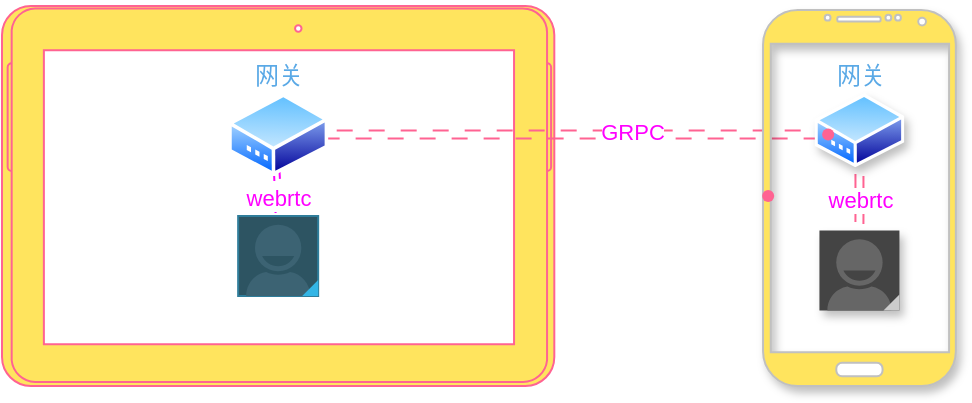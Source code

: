 <mxfile version="24.6.4" type="github">
  <diagram name="第 1 页" id="qJUk2OqxJq6HmsppOkG_">
    <mxGraphModel dx="683" dy="355" grid="1" gridSize="10" guides="1" tooltips="1" connect="1" arrows="1" fold="1" page="1" pageScale="1" pageWidth="827" pageHeight="1169" math="0" shadow="0">
      <root>
        <mxCell id="0" />
        <mxCell id="1" parent="0" />
        <mxCell id="OXSWfIvrHuzwoe7wkz2I-1" value="" style="verticalLabelPosition=bottom;verticalAlign=top;html=1;shadow=0;dashed=0;strokeWidth=1;shape=mxgraph.android.tab2;strokeColor=#FF6392;direction=north;labelBackgroundColor=none;fillColor=#FFE45E;fontColor=#5AA9E6;" parent="1" vertex="1">
          <mxGeometry x="175.005" y="240" width="276.15" height="190" as="geometry" />
        </mxCell>
        <mxCell id="OXSWfIvrHuzwoe7wkz2I-4" value="" style="edgeStyle=orthogonalEdgeStyle;rounded=0;orthogonalLoop=1;jettySize=auto;html=1;flowAnimation=1;labelBackgroundColor=none;strokeColor=#FF00FF;fontColor=default;shape=link;" parent="1" source="OXSWfIvrHuzwoe7wkz2I-2" target="OXSWfIvrHuzwoe7wkz2I-3" edge="1">
          <mxGeometry relative="1" as="geometry" />
        </mxCell>
        <mxCell id="ZqZ6sxTz-8CIvuPvBLW2-2" value="webrtc" style="edgeLabel;html=1;align=center;verticalAlign=middle;resizable=0;points=[];fontColor=#FF00FF;" parent="OXSWfIvrHuzwoe7wkz2I-4" vertex="1" connectable="0">
          <mxGeometry x="0.687" relative="1" as="geometry">
            <mxPoint as="offset" />
          </mxGeometry>
        </mxCell>
        <mxCell id="RgBnaH0uV-x38aNaTd1q-8" value="" style="edgeStyle=orthogonalEdgeStyle;shape=link;rounded=0;orthogonalLoop=1;jettySize=auto;html=1;strokeColor=#FF6392;fontColor=#5AA9E6;fillColor=#FFE45E;flowAnimation=1;" parent="1" source="OXSWfIvrHuzwoe7wkz2I-2" target="RgBnaH0uV-x38aNaTd1q-7" edge="1">
          <mxGeometry relative="1" as="geometry" />
        </mxCell>
        <mxCell id="ZqZ6sxTz-8CIvuPvBLW2-1" value="&lt;font color=&quot;#ff00ff&quot;&gt;GRPC&lt;/font&gt;" style="edgeLabel;html=1;align=center;verticalAlign=middle;resizable=0;points=[];" parent="RgBnaH0uV-x38aNaTd1q-8" vertex="1" connectable="0">
          <mxGeometry x="-0.032" y="1" relative="1" as="geometry">
            <mxPoint x="31" y="-1" as="offset" />
          </mxGeometry>
        </mxCell>
        <mxCell id="OXSWfIvrHuzwoe7wkz2I-2" value="网关" style="image;aspect=fixed;perimeter=ellipsePerimeter;html=1;align=center;shadow=0;dashed=0;spacingTop=3;image=img/lib/active_directory/modem.svg;labelBackgroundColor=none;fillColor=#FFE45E;strokeColor=#FF6392;fontColor=#5AA9E6;labelPosition=center;verticalLabelPosition=top;verticalAlign=bottom;" parent="1" vertex="1">
          <mxGeometry x="288.08" y="283.5" width="50" height="41.5" as="geometry" />
        </mxCell>
        <mxCell id="OXSWfIvrHuzwoe7wkz2I-3" value="" style="verticalLabelPosition=bottom;verticalAlign=top;html=1;shadow=0;dashed=0;strokeWidth=1;shape=mxgraph.android.contact_badge_focused;sketch=0;labelBackgroundColor=none;fillColor=#FFE45E;strokeColor=#FF6392;fontColor=#5AA9E6;" parent="1" vertex="1">
          <mxGeometry x="293.08" y="345" width="40" height="40" as="geometry" />
        </mxCell>
        <mxCell id="RgBnaH0uV-x38aNaTd1q-1" value="" style="verticalLabelPosition=bottom;verticalAlign=top;html=1;shadow=1;dashed=0;strokeWidth=1;shape=mxgraph.android.phone2;strokeColor=#c0c0c0;fontColor=#5AA9E6;fillColor=#FFE45E;" parent="1" vertex="1">
          <mxGeometry x="555.52" y="242" width="96.4" height="188" as="geometry" />
        </mxCell>
        <mxCell id="RgBnaH0uV-x38aNaTd1q-4" value="" style="edgeStyle=orthogonalEdgeStyle;rounded=0;orthogonalLoop=1;jettySize=auto;html=1;strokeColor=#FF6392;fontColor=#5AA9E6;fillColor=#FFE45E;shape=link;flowAnimation=1;" parent="1" source="RgBnaH0uV-x38aNaTd1q-2" target="RgBnaH0uV-x38aNaTd1q-3" edge="1">
          <mxGeometry relative="1" as="geometry" />
        </mxCell>
        <mxCell id="ZqZ6sxTz-8CIvuPvBLW2-3" value="webrtc" style="edgeLabel;html=1;align=center;verticalAlign=middle;resizable=0;points=[];fontColor=#FF00FF;" parent="RgBnaH0uV-x38aNaTd1q-4" vertex="1" connectable="0">
          <mxGeometry x="-0.135" relative="1" as="geometry">
            <mxPoint y="3" as="offset" />
          </mxGeometry>
        </mxCell>
        <mxCell id="RgBnaH0uV-x38aNaTd1q-2" value="网关" style="image;aspect=fixed;perimeter=ellipsePerimeter;html=1;align=center;shadow=1;dashed=0;spacingTop=3;image=img/lib/active_directory/modem.svg;strokeColor=#FF6392;fontColor=#5AA9E6;fillColor=#FFE45E;labelPosition=center;verticalLabelPosition=top;verticalAlign=bottom;" parent="1" vertex="1">
          <mxGeometry x="581.28" y="283.5" width="44.88" height="37.25" as="geometry" />
        </mxCell>
        <mxCell id="RgBnaH0uV-x38aNaTd1q-3" value="" style="verticalLabelPosition=bottom;verticalAlign=top;html=1;shadow=1;dashed=0;strokeWidth=1;shape=mxgraph.android.contact_badge_normal;sketch=0;strokeColor=#FF6392;fontColor=#5AA9E6;fillColor=#FFE45E;" parent="1" vertex="1">
          <mxGeometry x="583.72" y="352.25" width="40" height="40" as="geometry" />
        </mxCell>
        <mxCell id="RgBnaH0uV-x38aNaTd1q-5" value="" style="shape=waypoint;sketch=0;size=6;pointerEvents=1;points=[];fillColor=#FFE45E;resizable=0;rotatable=0;perimeter=centerPerimeter;snapToPoint=1;verticalAlign=top;strokeColor=#FF6392;fontColor=#5AA9E6;shadow=0;dashed=0;strokeWidth=1;labelBackgroundColor=none;" parent="1" vertex="1">
          <mxGeometry x="548.085" y="325" width="20" height="20" as="geometry" />
        </mxCell>
        <mxCell id="RgBnaH0uV-x38aNaTd1q-7" value="" style="shape=waypoint;sketch=0;size=6;pointerEvents=1;points=[];fillColor=#FFE45E;resizable=0;rotatable=0;perimeter=centerPerimeter;snapToPoint=1;verticalAlign=top;strokeColor=#FF6392;fontColor=#5AA9E6;labelBackgroundColor=none;shadow=0;dashed=0;spacingTop=3;" parent="1" vertex="1">
          <mxGeometry x="578.08" y="294.25" width="20" height="20" as="geometry" />
        </mxCell>
      </root>
    </mxGraphModel>
  </diagram>
</mxfile>
